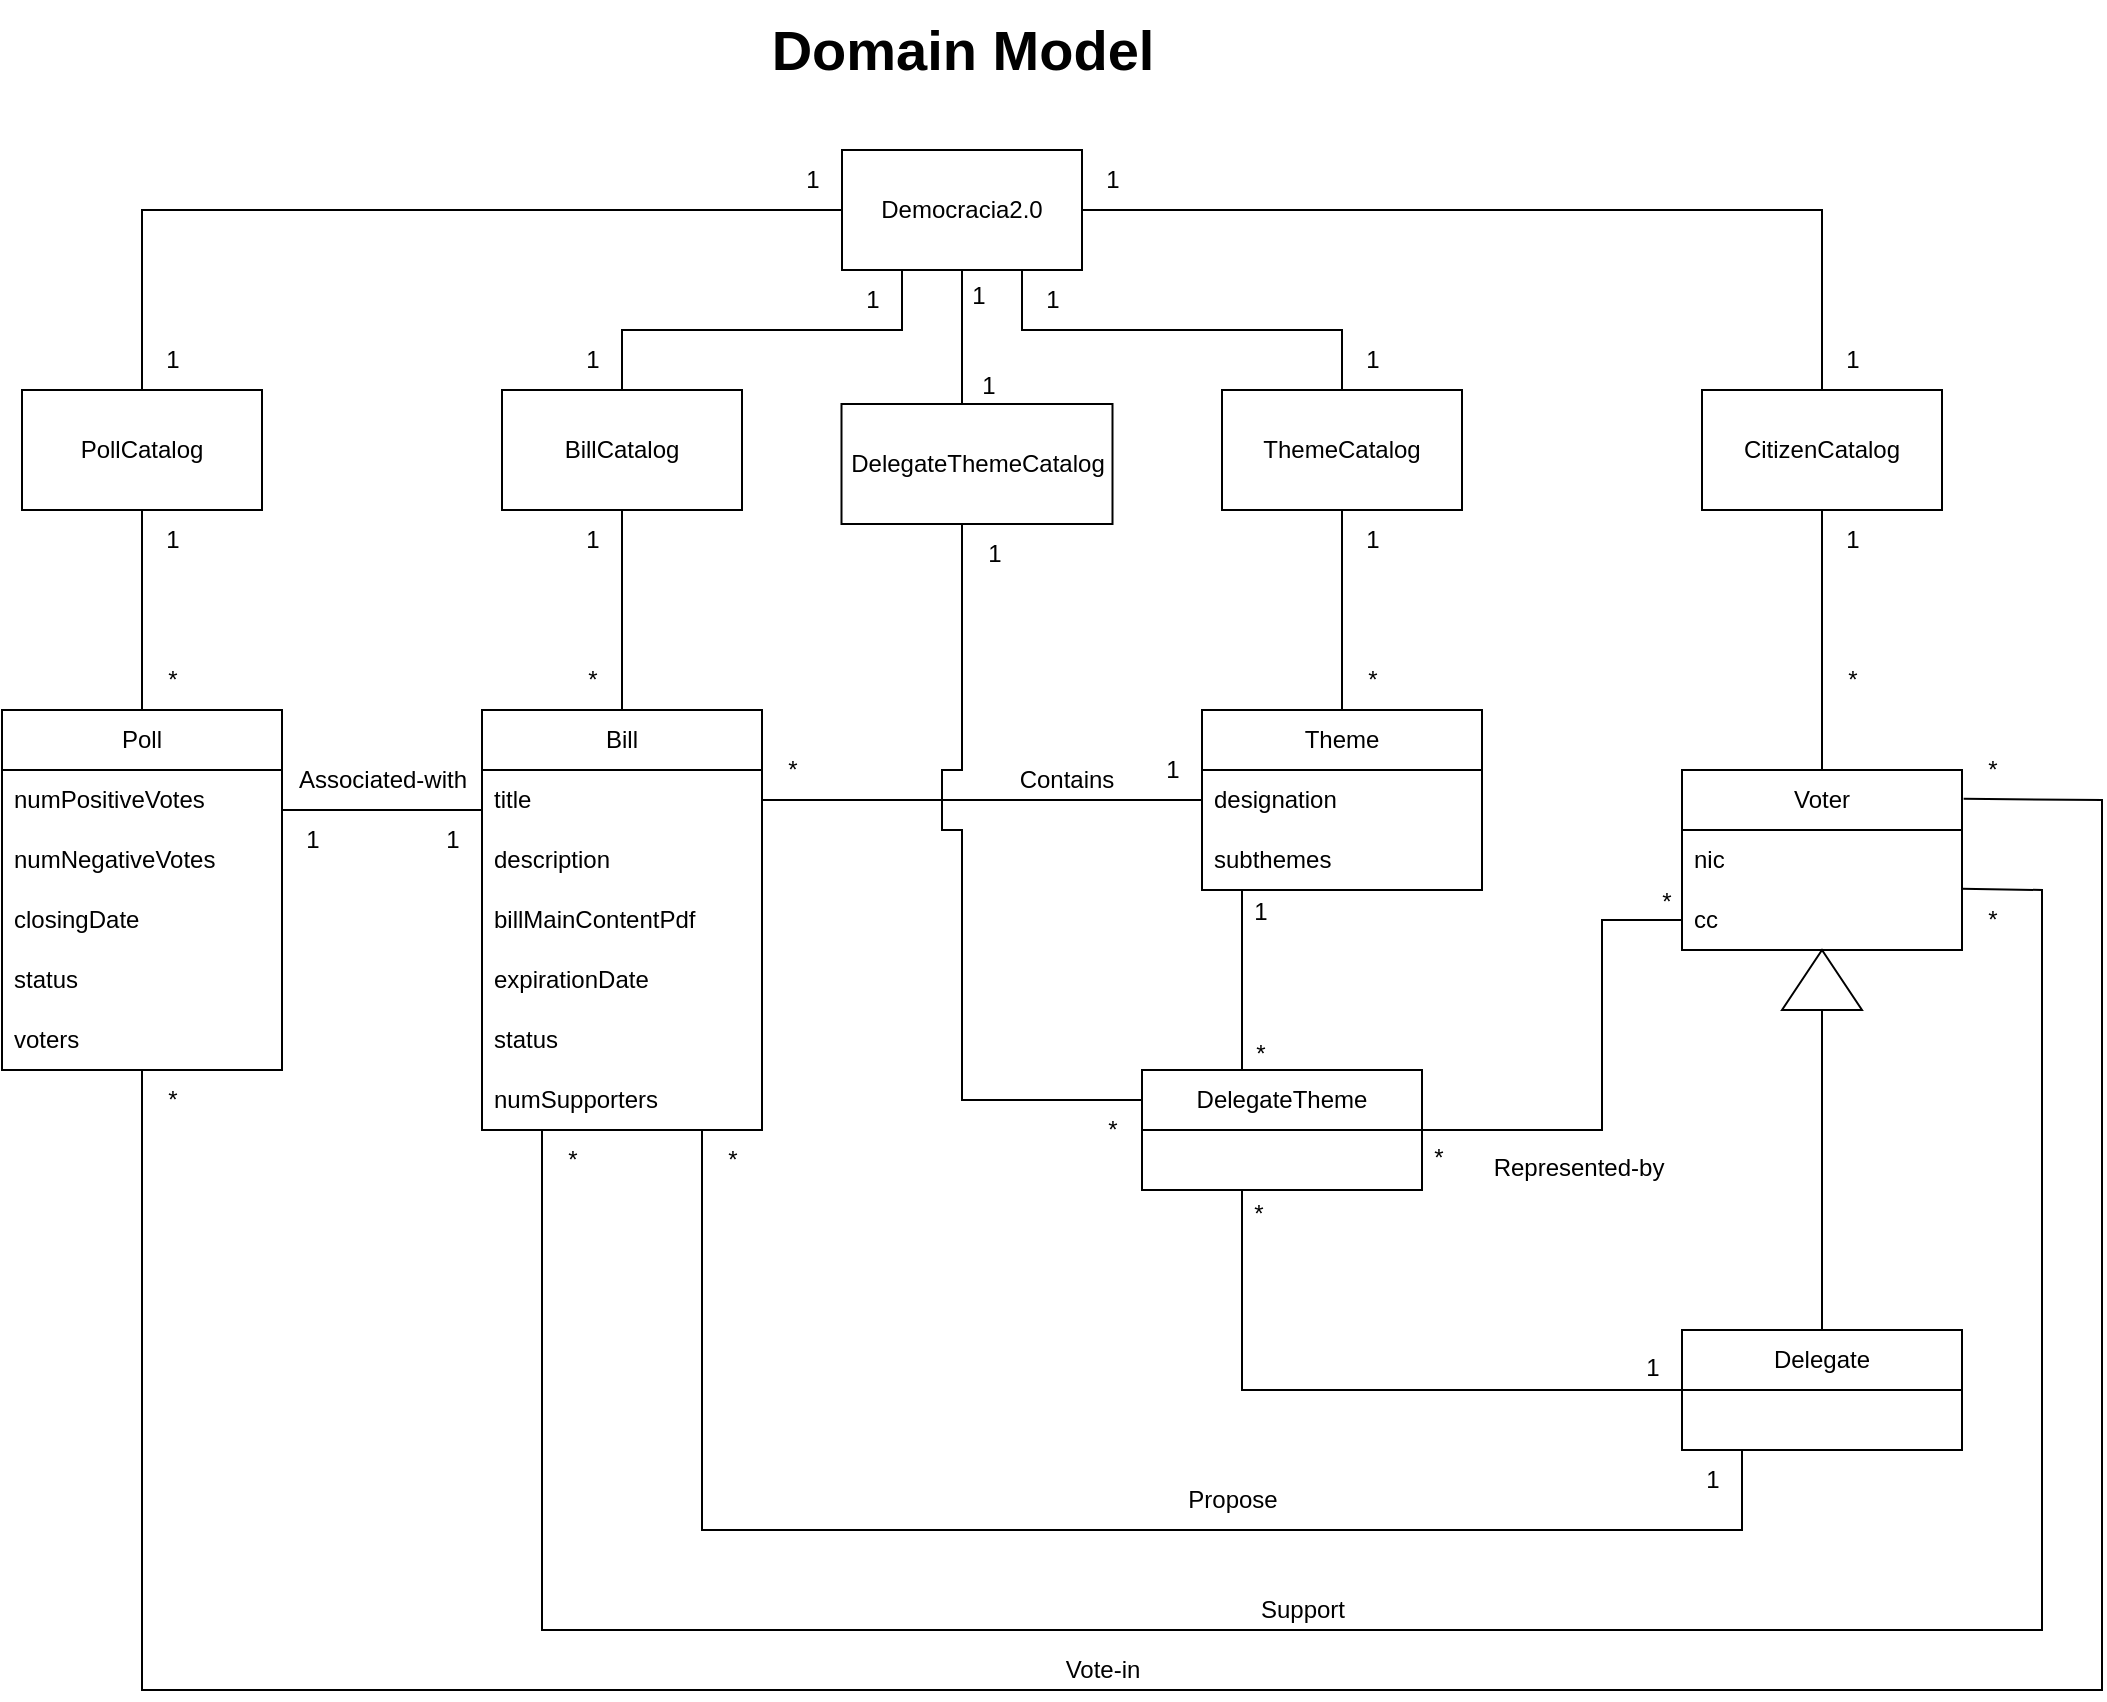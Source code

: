 <mxfile version="21.1.8" type="device">
  <diagram name="Page-1" id="dIVlRM0FUi2KP0AZjJBj">
    <mxGraphModel dx="1588" dy="904" grid="1" gridSize="10" guides="1" tooltips="1" connect="1" arrows="1" fold="1" page="1" pageScale="1" pageWidth="850" pageHeight="1100" math="0" shadow="0">
      <root>
        <mxCell id="0" />
        <mxCell id="1" parent="0" />
        <mxCell id="cv3CHYFe_m0vqPARhQnP-1" value="&lt;b&gt;&lt;font style=&quot;font-size: 28px;&quot;&gt;Domain Model&lt;/font&gt;&lt;/b&gt;" style="text;html=1;align=center;verticalAlign=middle;resizable=0;points=[];autosize=1;strokeColor=none;fillColor=none;fontSize=25;" parent="1" vertex="1">
          <mxGeometry x="405" y="15" width="210" height="50" as="geometry" />
        </mxCell>
        <mxCell id="cv3CHYFe_m0vqPARhQnP-2" value="Democracia2.0" style="rounded=0;whiteSpace=wrap;html=1;" parent="1" vertex="1">
          <mxGeometry x="450" y="90" width="120" height="60" as="geometry" />
        </mxCell>
        <mxCell id="cv3CHYFe_m0vqPARhQnP-3" value="PollCatalog" style="rounded=0;whiteSpace=wrap;html=1;" parent="1" vertex="1">
          <mxGeometry x="40" y="210" width="120" height="60" as="geometry" />
        </mxCell>
        <mxCell id="cv3CHYFe_m0vqPARhQnP-4" value="" style="endArrow=none;html=1;rounded=0;exitX=0;exitY=0.5;exitDx=0;exitDy=0;endFill=0;" parent="1" source="cv3CHYFe_m0vqPARhQnP-2" target="cv3CHYFe_m0vqPARhQnP-3" edge="1">
          <mxGeometry width="50" height="50" relative="1" as="geometry">
            <mxPoint x="300" y="310" as="sourcePoint" />
            <mxPoint x="350" y="260" as="targetPoint" />
            <Array as="points">
              <mxPoint x="100" y="120" />
            </Array>
          </mxGeometry>
        </mxCell>
        <mxCell id="cv3CHYFe_m0vqPARhQnP-5" value="1" style="text;html=1;align=center;verticalAlign=middle;resizable=0;points=[];autosize=1;strokeColor=none;fillColor=none;" parent="1" vertex="1">
          <mxGeometry x="100" y="180" width="30" height="30" as="geometry" />
        </mxCell>
        <mxCell id="cv3CHYFe_m0vqPARhQnP-6" value="1" style="text;html=1;align=center;verticalAlign=middle;resizable=0;points=[];autosize=1;strokeColor=none;fillColor=none;" parent="1" vertex="1">
          <mxGeometry x="420" y="90" width="30" height="30" as="geometry" />
        </mxCell>
        <mxCell id="cv3CHYFe_m0vqPARhQnP-7" value="BillCatalog" style="rounded=0;whiteSpace=wrap;html=1;" parent="1" vertex="1">
          <mxGeometry x="280" y="210" width="120" height="60" as="geometry" />
        </mxCell>
        <mxCell id="cv3CHYFe_m0vqPARhQnP-8" value="" style="endArrow=none;html=1;rounded=0;exitX=0.25;exitY=1;exitDx=0;exitDy=0;entryX=0.5;entryY=0;entryDx=0;entryDy=0;endFill=0;" parent="1" source="cv3CHYFe_m0vqPARhQnP-2" target="cv3CHYFe_m0vqPARhQnP-7" edge="1">
          <mxGeometry width="50" height="50" relative="1" as="geometry">
            <mxPoint x="510" y="280" as="sourcePoint" />
            <mxPoint x="560" y="230" as="targetPoint" />
            <Array as="points">
              <mxPoint x="480" y="180" />
              <mxPoint x="440" y="180" />
              <mxPoint x="380" y="180" />
              <mxPoint x="340" y="180" />
            </Array>
          </mxGeometry>
        </mxCell>
        <mxCell id="cv3CHYFe_m0vqPARhQnP-9" value="1" style="text;html=1;align=center;verticalAlign=middle;resizable=0;points=[];autosize=1;strokeColor=none;fillColor=none;" parent="1" vertex="1">
          <mxGeometry x="450" y="150" width="30" height="30" as="geometry" />
        </mxCell>
        <mxCell id="cv3CHYFe_m0vqPARhQnP-10" value="1" style="text;html=1;align=center;verticalAlign=middle;resizable=0;points=[];autosize=1;strokeColor=none;fillColor=none;" parent="1" vertex="1">
          <mxGeometry x="310" y="180" width="30" height="30" as="geometry" />
        </mxCell>
        <mxCell id="cv3CHYFe_m0vqPARhQnP-11" value="CitizenCatalog" style="rounded=0;whiteSpace=wrap;html=1;" parent="1" vertex="1">
          <mxGeometry x="880" y="210" width="120" height="60" as="geometry" />
        </mxCell>
        <mxCell id="cv3CHYFe_m0vqPARhQnP-12" value="" style="endArrow=none;html=1;rounded=0;exitX=0.75;exitY=1;exitDx=0;exitDy=0;endFill=0;entryX=0.5;entryY=0;entryDx=0;entryDy=0;" parent="1" source="cv3CHYFe_m0vqPARhQnP-2" target="cv3CHYFe_m0vqPARhQnP-15" edge="1">
          <mxGeometry width="50" height="50" relative="1" as="geometry">
            <mxPoint x="570" y="120" as="sourcePoint" />
            <mxPoint x="580" y="240" as="targetPoint" />
            <Array as="points">
              <mxPoint x="540" y="180" />
              <mxPoint x="630" y="180" />
              <mxPoint x="680" y="180" />
              <mxPoint x="700" y="180" />
            </Array>
          </mxGeometry>
        </mxCell>
        <mxCell id="cv3CHYFe_m0vqPARhQnP-13" value="1" style="text;html=1;align=center;verticalAlign=middle;resizable=0;points=[];autosize=1;strokeColor=none;fillColor=none;" parent="1" vertex="1">
          <mxGeometry x="540" y="150" width="30" height="30" as="geometry" />
        </mxCell>
        <mxCell id="cv3CHYFe_m0vqPARhQnP-14" value="1" style="text;html=1;align=center;verticalAlign=middle;resizable=0;points=[];autosize=1;strokeColor=none;fillColor=none;" parent="1" vertex="1">
          <mxGeometry x="700" y="180" width="30" height="30" as="geometry" />
        </mxCell>
        <mxCell id="cv3CHYFe_m0vqPARhQnP-15" value="ThemeCatalog" style="rounded=0;whiteSpace=wrap;html=1;" parent="1" vertex="1">
          <mxGeometry x="640" y="210" width="120" height="60" as="geometry" />
        </mxCell>
        <mxCell id="cv3CHYFe_m0vqPARhQnP-16" value="" style="endArrow=none;html=1;rounded=0;exitX=1;exitY=0.5;exitDx=0;exitDy=0;endFill=0;entryX=0.5;entryY=0;entryDx=0;entryDy=0;" parent="1" source="cv3CHYFe_m0vqPARhQnP-2" target="cv3CHYFe_m0vqPARhQnP-11" edge="1">
          <mxGeometry width="50" height="50" relative="1" as="geometry">
            <mxPoint x="460" y="130" as="sourcePoint" />
            <mxPoint x="1000" y="150" as="targetPoint" />
            <Array as="points">
              <mxPoint x="940" y="120" />
            </Array>
          </mxGeometry>
        </mxCell>
        <mxCell id="cv3CHYFe_m0vqPARhQnP-17" value="1" style="text;html=1;align=center;verticalAlign=middle;resizable=0;points=[];autosize=1;strokeColor=none;fillColor=none;" parent="1" vertex="1">
          <mxGeometry x="940" y="180" width="30" height="30" as="geometry" />
        </mxCell>
        <mxCell id="cv3CHYFe_m0vqPARhQnP-18" value="1" style="text;html=1;align=center;verticalAlign=middle;resizable=0;points=[];autosize=1;strokeColor=none;fillColor=none;" parent="1" vertex="1">
          <mxGeometry x="570" y="90" width="30" height="30" as="geometry" />
        </mxCell>
        <mxCell id="cv3CHYFe_m0vqPARhQnP-19" value="" style="endArrow=none;html=1;rounded=0;exitX=0.5;exitY=0;exitDx=0;exitDy=0;entryX=0.5;entryY=1;entryDx=0;entryDy=0;" parent="1" target="cv3CHYFe_m0vqPARhQnP-3" edge="1">
          <mxGeometry width="50" height="50" relative="1" as="geometry">
            <mxPoint x="100" y="370" as="sourcePoint" />
            <mxPoint x="530" y="360" as="targetPoint" />
          </mxGeometry>
        </mxCell>
        <mxCell id="cv3CHYFe_m0vqPARhQnP-20" value="" style="endArrow=none;html=1;rounded=0;entryX=0.5;entryY=1;entryDx=0;entryDy=0;" parent="1" target="cv3CHYFe_m0vqPARhQnP-7" edge="1">
          <mxGeometry width="50" height="50" relative="1" as="geometry">
            <mxPoint x="340" y="370" as="sourcePoint" />
            <mxPoint x="350" y="280" as="targetPoint" />
          </mxGeometry>
        </mxCell>
        <mxCell id="cv3CHYFe_m0vqPARhQnP-21" value="" style="endArrow=none;html=1;rounded=0;exitX=0.5;exitY=0;exitDx=0;exitDy=0;entryX=0.5;entryY=1;entryDx=0;entryDy=0;" parent="1" target="cv3CHYFe_m0vqPARhQnP-15" edge="1">
          <mxGeometry width="50" height="50" relative="1" as="geometry">
            <mxPoint x="700" y="370" as="sourcePoint" />
            <mxPoint x="650" y="320" as="targetPoint" />
            <Array as="points">
              <mxPoint x="700" y="330" />
            </Array>
          </mxGeometry>
        </mxCell>
        <mxCell id="cv3CHYFe_m0vqPARhQnP-22" value="" style="endArrow=none;html=1;rounded=0;entryX=0.5;entryY=1;entryDx=0;entryDy=0;exitX=0.5;exitY=0;exitDx=0;exitDy=0;" parent="1" source="cv3CHYFe_m0vqPARhQnP-40" target="cv3CHYFe_m0vqPARhQnP-11" edge="1">
          <mxGeometry width="50" height="50" relative="1" as="geometry">
            <mxPoint x="880" y="330" as="sourcePoint" />
            <mxPoint x="1010" y="210" as="targetPoint" />
          </mxGeometry>
        </mxCell>
        <mxCell id="cv3CHYFe_m0vqPARhQnP-23" value="1" style="text;html=1;align=center;verticalAlign=middle;resizable=0;points=[];autosize=1;strokeColor=none;fillColor=none;" parent="1" vertex="1">
          <mxGeometry x="100" y="270" width="30" height="30" as="geometry" />
        </mxCell>
        <mxCell id="cv3CHYFe_m0vqPARhQnP-24" value="*" style="text;html=1;align=center;verticalAlign=middle;resizable=0;points=[];autosize=1;strokeColor=none;fillColor=none;" parent="1" vertex="1">
          <mxGeometry x="100" y="340" width="30" height="30" as="geometry" />
        </mxCell>
        <mxCell id="cv3CHYFe_m0vqPARhQnP-25" value="1" style="text;html=1;align=center;verticalAlign=middle;resizable=0;points=[];autosize=1;strokeColor=none;fillColor=none;" parent="1" vertex="1">
          <mxGeometry x="310" y="270" width="30" height="30" as="geometry" />
        </mxCell>
        <mxCell id="cv3CHYFe_m0vqPARhQnP-26" value="*" style="text;html=1;align=center;verticalAlign=middle;resizable=0;points=[];autosize=1;strokeColor=none;fillColor=none;" parent="1" vertex="1">
          <mxGeometry x="310" y="340" width="30" height="30" as="geometry" />
        </mxCell>
        <mxCell id="cv3CHYFe_m0vqPARhQnP-27" value="1" style="text;html=1;align=center;verticalAlign=middle;resizable=0;points=[];autosize=1;strokeColor=none;fillColor=none;" parent="1" vertex="1">
          <mxGeometry x="940" y="270" width="30" height="30" as="geometry" />
        </mxCell>
        <mxCell id="cv3CHYFe_m0vqPARhQnP-28" value="*" style="text;html=1;align=center;verticalAlign=middle;resizable=0;points=[];autosize=1;strokeColor=none;fillColor=none;" parent="1" vertex="1">
          <mxGeometry x="940" y="340" width="30" height="30" as="geometry" />
        </mxCell>
        <mxCell id="cv3CHYFe_m0vqPARhQnP-29" value="1" style="text;html=1;align=center;verticalAlign=middle;resizable=0;points=[];autosize=1;strokeColor=none;fillColor=none;" parent="1" vertex="1">
          <mxGeometry x="700" y="270" width="30" height="30" as="geometry" />
        </mxCell>
        <mxCell id="cv3CHYFe_m0vqPARhQnP-30" value="*" style="text;html=1;align=center;verticalAlign=middle;resizable=0;points=[];autosize=1;strokeColor=none;fillColor=none;" parent="1" vertex="1">
          <mxGeometry x="700" y="340" width="30" height="30" as="geometry" />
        </mxCell>
        <mxCell id="cv3CHYFe_m0vqPARhQnP-31" value="" style="triangle;whiteSpace=wrap;html=1;direction=north;" parent="1" vertex="1">
          <mxGeometry x="920" y="490" width="40" height="30" as="geometry" />
        </mxCell>
        <mxCell id="cv3CHYFe_m0vqPARhQnP-32" value="" style="endArrow=none;html=1;rounded=0;exitX=0.5;exitY=0;exitDx=0;exitDy=0;entryX=0;entryY=0.5;entryDx=0;entryDy=0;" parent="1" source="cv3CHYFe_m0vqPARhQnP-50" target="cv3CHYFe_m0vqPARhQnP-31" edge="1">
          <mxGeometry width="50" height="50" relative="1" as="geometry">
            <mxPoint x="700" y="660" as="sourcePoint" />
            <mxPoint x="700" y="550" as="targetPoint" />
          </mxGeometry>
        </mxCell>
        <mxCell id="cv3CHYFe_m0vqPARhQnP-33" value="" style="endArrow=none;html=1;rounded=0;exitX=1;exitY=0;exitDx=0;exitDy=0;exitPerimeter=0;" parent="1" source="cv3CHYFe_m0vqPARhQnP-52" edge="1">
          <mxGeometry width="50" height="50" relative="1" as="geometry">
            <mxPoint x="910" y="780" as="sourcePoint" />
            <mxPoint x="380" y="580" as="targetPoint" />
            <Array as="points">
              <mxPoint x="900" y="780" />
              <mxPoint x="380" y="780" />
            </Array>
          </mxGeometry>
        </mxCell>
        <mxCell id="cv3CHYFe_m0vqPARhQnP-34" value="Poll" style="swimlane;fontStyle=0;childLayout=stackLayout;horizontal=1;startSize=30;horizontalStack=0;resizeParent=1;resizeParentMax=0;resizeLast=0;collapsible=1;marginBottom=0;whiteSpace=wrap;html=1;" parent="1" vertex="1">
          <mxGeometry x="30" y="370" width="140" height="180" as="geometry" />
        </mxCell>
        <mxCell id="cv3CHYFe_m0vqPARhQnP-35" value="numPositiveVotes" style="text;strokeColor=none;fillColor=none;align=left;verticalAlign=middle;spacingLeft=4;spacingRight=4;overflow=hidden;points=[[0,0.5],[1,0.5]];portConstraint=eastwest;rotatable=0;whiteSpace=wrap;html=1;" parent="cv3CHYFe_m0vqPARhQnP-34" vertex="1">
          <mxGeometry y="30" width="140" height="30" as="geometry" />
        </mxCell>
        <mxCell id="cv3CHYFe_m0vqPARhQnP-36" value="numNegativeVotes" style="text;strokeColor=none;fillColor=none;align=left;verticalAlign=middle;spacingLeft=4;spacingRight=4;overflow=hidden;points=[[0,0.5],[1,0.5]];portConstraint=eastwest;rotatable=0;whiteSpace=wrap;html=1;" parent="cv3CHYFe_m0vqPARhQnP-34" vertex="1">
          <mxGeometry y="60" width="140" height="30" as="geometry" />
        </mxCell>
        <mxCell id="cv3CHYFe_m0vqPARhQnP-37" value="closingDate" style="text;strokeColor=none;fillColor=none;align=left;verticalAlign=middle;spacingLeft=4;spacingRight=4;overflow=hidden;points=[[0,0.5],[1,0.5]];portConstraint=eastwest;rotatable=0;whiteSpace=wrap;html=1;" parent="cv3CHYFe_m0vqPARhQnP-34" vertex="1">
          <mxGeometry y="90" width="140" height="30" as="geometry" />
        </mxCell>
        <mxCell id="cv3CHYFe_m0vqPARhQnP-38" value="status" style="text;strokeColor=none;fillColor=none;align=left;verticalAlign=middle;spacingLeft=4;spacingRight=4;overflow=hidden;points=[[0,0.5],[1,0.5]];portConstraint=eastwest;rotatable=0;whiteSpace=wrap;html=1;" parent="cv3CHYFe_m0vqPARhQnP-34" vertex="1">
          <mxGeometry y="120" width="140" height="30" as="geometry" />
        </mxCell>
        <mxCell id="cv3CHYFe_m0vqPARhQnP-39" value="voters" style="text;strokeColor=none;fillColor=none;align=left;verticalAlign=middle;spacingLeft=4;spacingRight=4;overflow=hidden;points=[[0,0.5],[1,0.5]];portConstraint=eastwest;rotatable=0;whiteSpace=wrap;html=1;" parent="cv3CHYFe_m0vqPARhQnP-34" vertex="1">
          <mxGeometry y="150" width="140" height="30" as="geometry" />
        </mxCell>
        <mxCell id="cv3CHYFe_m0vqPARhQnP-40" value="Voter" style="swimlane;fontStyle=0;childLayout=stackLayout;horizontal=1;startSize=30;horizontalStack=0;resizeParent=1;resizeParentMax=0;resizeLast=0;collapsible=1;marginBottom=0;whiteSpace=wrap;html=1;" parent="1" vertex="1">
          <mxGeometry x="870" y="400" width="140" height="90" as="geometry" />
        </mxCell>
        <mxCell id="cv3CHYFe_m0vqPARhQnP-41" value="nic" style="text;strokeColor=none;fillColor=none;align=left;verticalAlign=middle;spacingLeft=4;spacingRight=4;overflow=hidden;points=[[0,0.5],[1,0.5]];portConstraint=eastwest;rotatable=0;whiteSpace=wrap;html=1;" parent="cv3CHYFe_m0vqPARhQnP-40" vertex="1">
          <mxGeometry y="30" width="140" height="30" as="geometry" />
        </mxCell>
        <mxCell id="cv3CHYFe_m0vqPARhQnP-42" value="cc" style="text;strokeColor=none;fillColor=none;align=left;verticalAlign=middle;spacingLeft=4;spacingRight=4;overflow=hidden;points=[[0,0.5],[1,0.5]];portConstraint=eastwest;rotatable=0;whiteSpace=wrap;html=1;" parent="cv3CHYFe_m0vqPARhQnP-40" vertex="1">
          <mxGeometry y="60" width="140" height="30" as="geometry" />
        </mxCell>
        <mxCell id="cv3CHYFe_m0vqPARhQnP-47" value="Theme" style="swimlane;fontStyle=0;childLayout=stackLayout;horizontal=1;startSize=30;horizontalStack=0;resizeParent=1;resizeParentMax=0;resizeLast=0;collapsible=1;marginBottom=0;whiteSpace=wrap;html=1;" parent="1" vertex="1">
          <mxGeometry x="630" y="370" width="140" height="90" as="geometry" />
        </mxCell>
        <mxCell id="cv3CHYFe_m0vqPARhQnP-48" value="designation" style="text;strokeColor=none;fillColor=none;align=left;verticalAlign=middle;spacingLeft=4;spacingRight=4;overflow=hidden;points=[[0,0.5],[1,0.5]];portConstraint=eastwest;rotatable=0;whiteSpace=wrap;html=1;" parent="cv3CHYFe_m0vqPARhQnP-47" vertex="1">
          <mxGeometry y="30" width="140" height="30" as="geometry" />
        </mxCell>
        <mxCell id="cv3CHYFe_m0vqPARhQnP-49" value="subthemes" style="text;strokeColor=none;fillColor=none;align=left;verticalAlign=middle;spacingLeft=4;spacingRight=4;overflow=hidden;points=[[0,0.5],[1,0.5]];portConstraint=eastwest;rotatable=0;whiteSpace=wrap;html=1;" parent="cv3CHYFe_m0vqPARhQnP-47" vertex="1">
          <mxGeometry y="60" width="140" height="30" as="geometry" />
        </mxCell>
        <mxCell id="cv3CHYFe_m0vqPARhQnP-50" value="Delegate" style="swimlane;fontStyle=0;childLayout=stackLayout;horizontal=1;startSize=30;horizontalStack=0;resizeParent=1;resizeParentMax=0;resizeLast=0;collapsible=1;marginBottom=0;whiteSpace=wrap;html=1;" parent="1" vertex="1">
          <mxGeometry x="870" y="680" width="140" height="60" as="geometry" />
        </mxCell>
        <mxCell id="cv3CHYFe_m0vqPARhQnP-51" value="*" style="text;html=1;align=center;verticalAlign=middle;resizable=0;points=[];autosize=1;strokeColor=none;fillColor=none;" parent="1" vertex="1">
          <mxGeometry x="380" y="580" width="30" height="30" as="geometry" />
        </mxCell>
        <mxCell id="cv3CHYFe_m0vqPARhQnP-52" value="1" style="text;html=1;align=center;verticalAlign=middle;resizable=0;points=[];autosize=1;strokeColor=none;fillColor=none;" parent="1" vertex="1">
          <mxGeometry x="870" y="740" width="30" height="30" as="geometry" />
        </mxCell>
        <mxCell id="cv3CHYFe_m0vqPARhQnP-53" value="*" style="text;html=1;align=center;verticalAlign=middle;resizable=0;points=[];autosize=1;strokeColor=none;fillColor=none;" parent="1" vertex="1">
          <mxGeometry x="1010" y="460" width="30" height="30" as="geometry" />
        </mxCell>
        <mxCell id="cv3CHYFe_m0vqPARhQnP-54" value="*" style="text;html=1;align=center;verticalAlign=middle;resizable=0;points=[];autosize=1;strokeColor=none;fillColor=none;" parent="1" vertex="1">
          <mxGeometry x="300" y="580" width="30" height="30" as="geometry" />
        </mxCell>
        <mxCell id="cv3CHYFe_m0vqPARhQnP-55" value="" style="group" parent="1" vertex="1" connectable="0">
          <mxGeometry x="270" y="370" width="150" height="180" as="geometry" />
        </mxCell>
        <mxCell id="cv3CHYFe_m0vqPARhQnP-56" value="Bill" style="swimlane;fontStyle=0;childLayout=stackLayout;horizontal=1;startSize=30;horizontalStack=0;resizeParent=1;resizeParentMax=0;resizeLast=0;collapsible=1;marginBottom=0;whiteSpace=wrap;html=1;" parent="cv3CHYFe_m0vqPARhQnP-55" vertex="1">
          <mxGeometry width="140" height="210" as="geometry" />
        </mxCell>
        <mxCell id="cv3CHYFe_m0vqPARhQnP-57" value="title" style="text;strokeColor=none;fillColor=none;align=left;verticalAlign=middle;spacingLeft=4;spacingRight=4;overflow=hidden;points=[[0,0.5],[1,0.5]];portConstraint=eastwest;rotatable=0;whiteSpace=wrap;html=1;" parent="cv3CHYFe_m0vqPARhQnP-56" vertex="1">
          <mxGeometry y="30" width="140" height="30" as="geometry" />
        </mxCell>
        <mxCell id="cv3CHYFe_m0vqPARhQnP-58" value="description" style="text;strokeColor=none;fillColor=none;align=left;verticalAlign=middle;spacingLeft=4;spacingRight=4;overflow=hidden;points=[[0,0.5],[1,0.5]];portConstraint=eastwest;rotatable=0;whiteSpace=wrap;html=1;" parent="cv3CHYFe_m0vqPARhQnP-56" vertex="1">
          <mxGeometry y="60" width="140" height="30" as="geometry" />
        </mxCell>
        <mxCell id="cv3CHYFe_m0vqPARhQnP-59" value="billMainContentPdf" style="text;strokeColor=none;fillColor=none;align=left;verticalAlign=middle;spacingLeft=4;spacingRight=4;overflow=hidden;points=[[0,0.5],[1,0.5]];portConstraint=eastwest;rotatable=0;whiteSpace=wrap;html=1;" parent="cv3CHYFe_m0vqPARhQnP-56" vertex="1">
          <mxGeometry y="90" width="140" height="30" as="geometry" />
        </mxCell>
        <mxCell id="cv3CHYFe_m0vqPARhQnP-60" value="expirationDate" style="text;strokeColor=none;fillColor=none;align=left;verticalAlign=middle;spacingLeft=4;spacingRight=4;overflow=hidden;points=[[0,0.5],[1,0.5]];portConstraint=eastwest;rotatable=0;whiteSpace=wrap;html=1;" parent="cv3CHYFe_m0vqPARhQnP-56" vertex="1">
          <mxGeometry y="120" width="140" height="30" as="geometry" />
        </mxCell>
        <mxCell id="cv3CHYFe_m0vqPARhQnP-61" value="status" style="text;strokeColor=none;fillColor=none;align=left;verticalAlign=middle;spacingLeft=4;spacingRight=4;overflow=hidden;points=[[0,0.5],[1,0.5]];portConstraint=eastwest;rotatable=0;whiteSpace=wrap;html=1;" parent="cv3CHYFe_m0vqPARhQnP-56" vertex="1">
          <mxGeometry y="150" width="140" height="30" as="geometry" />
        </mxCell>
        <mxCell id="cv3CHYFe_m0vqPARhQnP-62" value="numSupporters" style="text;strokeColor=none;fillColor=none;align=left;verticalAlign=middle;spacingLeft=4;spacingRight=4;overflow=hidden;points=[[0,0.5],[1,0.5]];portConstraint=eastwest;rotatable=0;whiteSpace=wrap;html=1;" parent="cv3CHYFe_m0vqPARhQnP-56" vertex="1">
          <mxGeometry y="180" width="140" height="30" as="geometry" />
        </mxCell>
        <mxCell id="cv3CHYFe_m0vqPARhQnP-63" value="*" style="text;html=1;align=center;verticalAlign=middle;resizable=0;points=[];autosize=1;strokeColor=none;fillColor=none;" parent="1" vertex="1">
          <mxGeometry x="847" y="451" width="30" height="30" as="geometry" />
        </mxCell>
        <mxCell id="cv3CHYFe_m0vqPARhQnP-64" value="*" style="text;html=1;align=center;verticalAlign=middle;resizable=0;points=[];autosize=1;strokeColor=none;fillColor=none;" parent="1" vertex="1">
          <mxGeometry x="643" y="607" width="30" height="30" as="geometry" />
        </mxCell>
        <mxCell id="cv3CHYFe_m0vqPARhQnP-65" value="" style="endArrow=none;html=1;rounded=0;" parent="1" edge="1">
          <mxGeometry width="50" height="50" relative="1" as="geometry">
            <mxPoint x="170" y="420" as="sourcePoint" />
            <mxPoint x="270" y="420" as="targetPoint" />
          </mxGeometry>
        </mxCell>
        <mxCell id="cv3CHYFe_m0vqPARhQnP-66" value="1" style="text;html=1;align=center;verticalAlign=middle;resizable=0;points=[];autosize=1;strokeColor=none;fillColor=none;" parent="1" vertex="1">
          <mxGeometry x="240" y="420" width="30" height="30" as="geometry" />
        </mxCell>
        <mxCell id="cv3CHYFe_m0vqPARhQnP-67" value="1" style="text;html=1;align=center;verticalAlign=middle;resizable=0;points=[];autosize=1;strokeColor=none;fillColor=none;" parent="1" vertex="1">
          <mxGeometry x="170" y="420" width="30" height="30" as="geometry" />
        </mxCell>
        <mxCell id="cv3CHYFe_m0vqPARhQnP-68" value="1" style="text;html=1;align=center;verticalAlign=middle;resizable=0;points=[];autosize=1;strokeColor=none;fillColor=none;" parent="1" vertex="1">
          <mxGeometry x="600" y="385" width="30" height="30" as="geometry" />
        </mxCell>
        <mxCell id="cv3CHYFe_m0vqPARhQnP-69" value="*" style="text;html=1;align=center;verticalAlign=middle;resizable=0;points=[];autosize=1;strokeColor=none;fillColor=none;" parent="1" vertex="1">
          <mxGeometry x="410" y="385" width="30" height="30" as="geometry" />
        </mxCell>
        <mxCell id="cv3CHYFe_m0vqPARhQnP-70" value="" style="endArrow=none;html=1;rounded=0;exitX=-0.006;exitY=-0.019;exitDx=0;exitDy=0;exitPerimeter=0;" parent="1" source="cv3CHYFe_m0vqPARhQnP-53" edge="1">
          <mxGeometry width="50" height="50" relative="1" as="geometry">
            <mxPoint x="1040" y="470" as="sourcePoint" />
            <mxPoint x="300" y="580" as="targetPoint" />
            <Array as="points">
              <mxPoint x="1050" y="460" />
              <mxPoint x="1050" y="580" />
              <mxPoint x="1050" y="830" />
              <mxPoint x="300" y="830" />
            </Array>
          </mxGeometry>
        </mxCell>
        <mxCell id="cv3CHYFe_m0vqPARhQnP-71" value="" style="endArrow=none;html=1;rounded=0;exitX=0.027;exitY=0.981;exitDx=0;exitDy=0;exitPerimeter=0;" parent="1" source="cv3CHYFe_m0vqPARhQnP-73" edge="1">
          <mxGeometry width="50" height="50" relative="1" as="geometry">
            <mxPoint x="1080" y="380" as="sourcePoint" />
            <mxPoint x="100" y="550" as="targetPoint" />
            <Array as="points">
              <mxPoint x="1080" y="415" />
              <mxPoint x="1080" y="860" />
              <mxPoint x="100" y="860" />
            </Array>
          </mxGeometry>
        </mxCell>
        <mxCell id="cv3CHYFe_m0vqPARhQnP-72" value="*" style="text;html=1;align=center;verticalAlign=middle;resizable=0;points=[];autosize=1;strokeColor=none;fillColor=none;" parent="1" vertex="1">
          <mxGeometry x="100" y="550" width="30" height="30" as="geometry" />
        </mxCell>
        <mxCell id="cv3CHYFe_m0vqPARhQnP-73" value="*" style="text;html=1;align=center;verticalAlign=middle;resizable=0;points=[];autosize=1;strokeColor=none;fillColor=none;" parent="1" vertex="1">
          <mxGeometry x="1010" y="385" width="30" height="30" as="geometry" />
        </mxCell>
        <mxCell id="cv3CHYFe_m0vqPARhQnP-74" value="*" style="text;html=1;align=center;verticalAlign=middle;resizable=0;points=[];autosize=1;strokeColor=none;fillColor=none;" parent="1" vertex="1">
          <mxGeometry x="644" y="527" width="30" height="30" as="geometry" />
        </mxCell>
        <mxCell id="cv3CHYFe_m0vqPARhQnP-75" value="" style="endArrow=none;html=1;rounded=0;exitX=1;exitY=0.5;exitDx=0;exitDy=0;entryX=0;entryY=0.5;entryDx=0;entryDy=0;" parent="1" source="cv3CHYFe_m0vqPARhQnP-57" target="cv3CHYFe_m0vqPARhQnP-48" edge="1">
          <mxGeometry width="50" height="50" relative="1" as="geometry">
            <mxPoint x="410" y="420" as="sourcePoint" />
            <mxPoint x="630" y="420" as="targetPoint" />
          </mxGeometry>
        </mxCell>
        <mxCell id="cv3CHYFe_m0vqPARhQnP-76" value="Represented-by" style="text;html=1;align=center;verticalAlign=middle;resizable=0;points=[];autosize=1;strokeColor=none;fillColor=none;" parent="1" vertex="1">
          <mxGeometry x="763" y="584" width="110" height="30" as="geometry" />
        </mxCell>
        <mxCell id="cv3CHYFe_m0vqPARhQnP-77" value="Propose" style="text;html=1;align=center;verticalAlign=middle;resizable=0;points=[];autosize=1;strokeColor=none;fillColor=none;" parent="1" vertex="1">
          <mxGeometry x="610" y="750" width="70" height="30" as="geometry" />
        </mxCell>
        <mxCell id="cv3CHYFe_m0vqPARhQnP-78" value="Support" style="text;html=1;align=center;verticalAlign=middle;resizable=0;points=[];autosize=1;strokeColor=none;fillColor=none;" parent="1" vertex="1">
          <mxGeometry x="645" y="805" width="70" height="30" as="geometry" />
        </mxCell>
        <mxCell id="cv3CHYFe_m0vqPARhQnP-79" value="Associated-with" style="text;html=1;align=center;verticalAlign=middle;resizable=0;points=[];autosize=1;strokeColor=none;fillColor=none;" parent="1" vertex="1">
          <mxGeometry x="165" y="390" width="110" height="30" as="geometry" />
        </mxCell>
        <mxCell id="cv3CHYFe_m0vqPARhQnP-80" value="Contains" style="text;html=1;align=center;verticalAlign=middle;resizable=0;points=[];autosize=1;strokeColor=none;fillColor=none;" parent="1" vertex="1">
          <mxGeometry x="527.25" y="390" width="70" height="30" as="geometry" />
        </mxCell>
        <mxCell id="cv3CHYFe_m0vqPARhQnP-81" value="Vote-in" style="text;html=1;align=center;verticalAlign=middle;resizable=0;points=[];autosize=1;strokeColor=none;fillColor=none;" parent="1" vertex="1">
          <mxGeometry x="550" y="835" width="60" height="30" as="geometry" />
        </mxCell>
        <mxCell id="cv3CHYFe_m0vqPARhQnP-82" style="edgeStyle=orthogonalEdgeStyle;rounded=0;orthogonalLoop=1;jettySize=auto;html=1;entryX=0;entryY=0.5;entryDx=0;entryDy=0;endArrow=none;endFill=0;" parent="1" source="cv3CHYFe_m0vqPARhQnP-86" target="cv3CHYFe_m0vqPARhQnP-50" edge="1">
          <mxGeometry relative="1" as="geometry">
            <Array as="points">
              <mxPoint x="650" y="710" />
            </Array>
          </mxGeometry>
        </mxCell>
        <mxCell id="cv3CHYFe_m0vqPARhQnP-83" value="" style="edgeStyle=orthogonalEdgeStyle;rounded=0;orthogonalLoop=1;jettySize=auto;html=1;endArrow=none;endFill=0;" parent="1" source="cv3CHYFe_m0vqPARhQnP-86" target="cv3CHYFe_m0vqPARhQnP-49" edge="1">
          <mxGeometry relative="1" as="geometry">
            <Array as="points">
              <mxPoint x="650" y="500" />
              <mxPoint x="650" y="500" />
            </Array>
          </mxGeometry>
        </mxCell>
        <mxCell id="cv3CHYFe_m0vqPARhQnP-84" style="edgeStyle=orthogonalEdgeStyle;rounded=0;orthogonalLoop=1;jettySize=auto;html=1;entryX=0;entryY=0.5;entryDx=0;entryDy=0;endArrow=none;endFill=0;startArrow=none;startFill=0;" parent="1" source="cv3CHYFe_m0vqPARhQnP-86" edge="1">
          <mxGeometry relative="1" as="geometry">
            <Array as="points">
              <mxPoint x="830" y="580" />
              <mxPoint x="830" y="475" />
            </Array>
            <mxPoint x="870" y="475" as="targetPoint" />
          </mxGeometry>
        </mxCell>
        <mxCell id="cv3CHYFe_m0vqPARhQnP-86" value="DelegateTheme" style="swimlane;fontStyle=0;childLayout=stackLayout;horizontal=1;startSize=30;horizontalStack=0;resizeParent=1;resizeParentMax=0;resizeLast=0;collapsible=1;marginBottom=0;whiteSpace=wrap;html=1;" parent="1" vertex="1">
          <mxGeometry x="600" y="550" width="140" height="60" as="geometry" />
        </mxCell>
        <mxCell id="cv3CHYFe_m0vqPARhQnP-87" value="*" style="text;html=1;align=center;verticalAlign=middle;resizable=0;points=[];autosize=1;strokeColor=none;fillColor=none;" parent="1" vertex="1">
          <mxGeometry x="733" y="579" width="30" height="30" as="geometry" />
        </mxCell>
        <mxCell id="cv3CHYFe_m0vqPARhQnP-88" value="1" style="text;html=1;align=center;verticalAlign=middle;resizable=0;points=[];autosize=1;strokeColor=none;fillColor=none;" parent="1" vertex="1">
          <mxGeometry x="840" y="684" width="30" height="30" as="geometry" />
        </mxCell>
        <mxCell id="cv3CHYFe_m0vqPARhQnP-89" value="1" style="text;html=1;align=center;verticalAlign=middle;resizable=0;points=[];autosize=1;strokeColor=none;fillColor=none;" parent="1" vertex="1">
          <mxGeometry x="644" y="456" width="30" height="30" as="geometry" />
        </mxCell>
        <mxCell id="cv3CHYFe_m0vqPARhQnP-90" style="edgeStyle=orthogonalEdgeStyle;rounded=0;orthogonalLoop=1;jettySize=auto;html=1;entryX=0.5;entryY=1;entryDx=0;entryDy=0;endArrow=none;endFill=0;exitX=0;exitY=0.25;exitDx=0;exitDy=0;" parent="1" source="cv3CHYFe_m0vqPARhQnP-86" target="cv3CHYFe_m0vqPARhQnP-2" edge="1">
          <mxGeometry relative="1" as="geometry">
            <mxPoint x="510" y="570" as="sourcePoint" />
            <Array as="points">
              <mxPoint x="510" y="565" />
              <mxPoint x="510" y="430" />
              <mxPoint x="500" y="430" />
              <mxPoint x="500" y="400" />
              <mxPoint x="510" y="400" />
            </Array>
          </mxGeometry>
        </mxCell>
        <mxCell id="cv3CHYFe_m0vqPARhQnP-93" value="*" style="text;html=1;align=center;verticalAlign=middle;resizable=0;points=[];autosize=1;strokeColor=none;fillColor=none;" parent="1" vertex="1">
          <mxGeometry x="570" y="565" width="30" height="30" as="geometry" />
        </mxCell>
        <mxCell id="cv3CHYFe_m0vqPARhQnP-94" value="1" style="text;html=1;align=center;verticalAlign=middle;resizable=0;points=[];autosize=1;strokeColor=none;fillColor=none;" parent="1" vertex="1">
          <mxGeometry x="502.5" y="148" width="30" height="30" as="geometry" />
        </mxCell>
        <mxCell id="cv3CHYFe_m0vqPARhQnP-95" value="1" style="text;html=1;align=center;verticalAlign=middle;resizable=0;points=[];autosize=1;strokeColor=none;fillColor=none;" parent="1" vertex="1">
          <mxGeometry x="511" y="277" width="30" height="30" as="geometry" />
        </mxCell>
        <mxCell id="cv3CHYFe_m0vqPARhQnP-96" value="DelegateThemeCatalog" style="rounded=0;whiteSpace=wrap;html=1;" parent="1" vertex="1">
          <mxGeometry x="449.75" y="217" width="135.5" height="60" as="geometry" />
        </mxCell>
        <mxCell id="cv3CHYFe_m0vqPARhQnP-97" value="1" style="text;html=1;align=center;verticalAlign=middle;resizable=0;points=[];autosize=1;strokeColor=none;fillColor=none;" parent="1" vertex="1">
          <mxGeometry x="508" y="193" width="30" height="30" as="geometry" />
        </mxCell>
      </root>
    </mxGraphModel>
  </diagram>
</mxfile>
